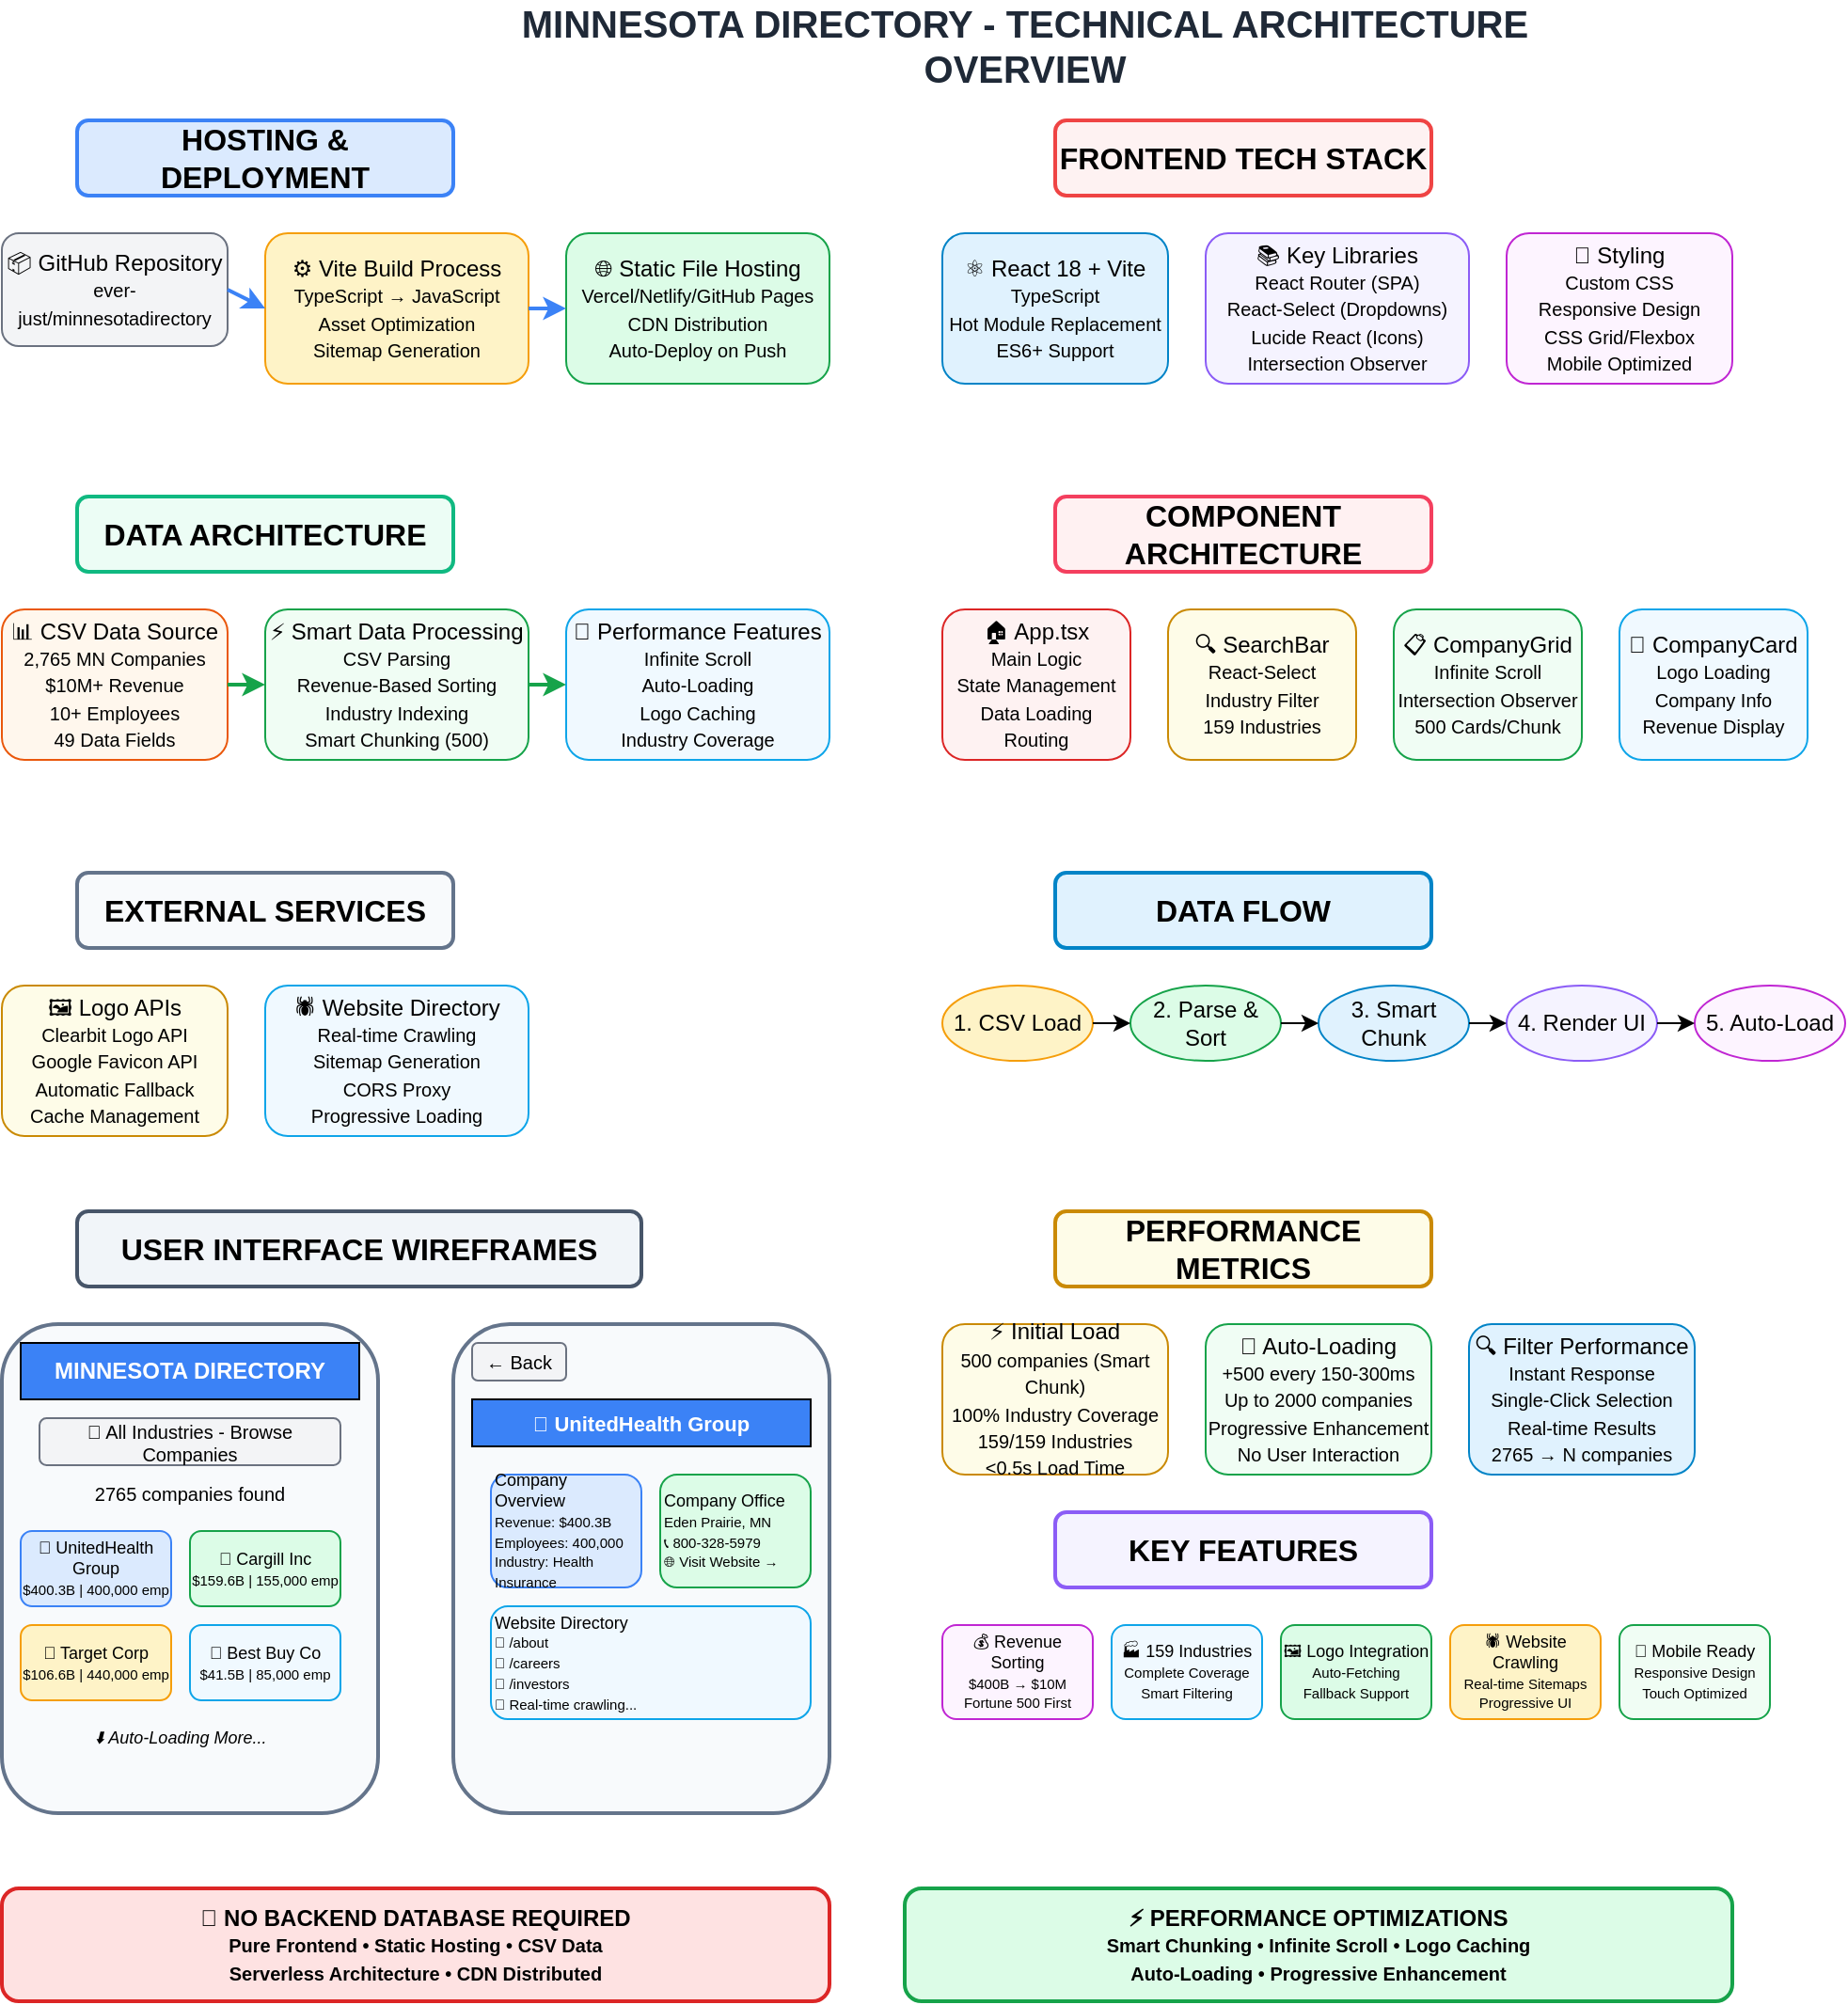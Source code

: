 <?xml version="1.0" encoding="UTF-8"?>
<mxfile>
    <diagram id="C5RBs43oDa-KdzZeNtuy" name="Tech Architecture">
        <mxGraphModel dx="2074" dy="1196" grid="1" gridSize="10" guides="1" tooltips="1" connect="1" arrows="1" fold="1" page="1" pageScale="1" pageWidth="1169" pageHeight="827" math="0" shadow="0">
            <root>
                <mxCell id="WIyWlLk6GJQsqaUBKTNV-0"/>
                <mxCell id="WIyWlLk6GJQsqaUBKTNV-1" parent="WIyWlLk6GJQsqaUBKTNV-0"/>
                
                <!-- Title -->
                <mxCell id="title-1" value="MINNESOTA DIRECTORY - TECHNICAL ARCHITECTURE OVERVIEW" style="text;html=1;strokeColor=none;fillColor=none;align=center;verticalAlign=middle;whiteSpace=wrap;rounded=0;fontSize=20;fontStyle=1;fontColor=#1f2937;" vertex="1" parent="WIyWlLk6GJQsqaUBKTNV-1">
                    <mxGeometry x="284" y="20" width="600" height="40" as="geometry"/>
                </mxCell>

                <!-- HOSTING & DEPLOYMENT SECTION -->
                <mxCell id="hosting-section" value="HOSTING &amp; DEPLOYMENT" style="rounded=1;whiteSpace=wrap;html=1;fontSize=16;fontStyle=1;fillColor=#dbeafe;strokeColor=#3b82f6;strokeWidth=2;" vertex="1" parent="WIyWlLk6GJQsqaUBKTNV-1">
                    <mxGeometry x="80" y="80" width="200" height="40" as="geometry"/>
                </mxCell>

                <!-- Git Repository -->
                <mxCell id="git-repo" value="📦 GitHub Repository&lt;br/&gt;&lt;small&gt;ever-just/minnesotadirectory&lt;/small&gt;" style="rounded=1;whiteSpace=wrap;html=1;fillColor=#f3f4f6;strokeColor=#6b7280;strokeWidth=1;" vertex="1" parent="WIyWlLk6GJQsqaUBKTNV-1">
                    <mxGeometry x="40" y="140" width="120" height="60" as="geometry"/>
                </mxCell>

                <!-- Build Process -->
                <mxCell id="build-process" value="⚙️ Vite Build Process&lt;br/&gt;&lt;small&gt;TypeScript → JavaScript&lt;br/&gt;Asset Optimization&lt;br/&gt;Sitemap Generation&lt;/small&gt;" style="rounded=1;whiteSpace=wrap;html=1;fillColor=#fef3c7;strokeColor=#f59e0b;strokeWidth=1;" vertex="1" parent="WIyWlLk6GJQsqaUBKTNV-1">
                    <mxGeometry x="180" y="140" width="140" height="80" as="geometry"/>
                </mxCell>

                <!-- Static Hosting -->
                <mxCell id="static-hosting" value="🌐 Static File Hosting&lt;br/&gt;&lt;small&gt;Vercel/Netlify/GitHub Pages&lt;br/&gt;CDN Distribution&lt;br/&gt;Auto-Deploy on Push&lt;/small&gt;" style="rounded=1;whiteSpace=wrap;html=1;fillColor=#dcfce7;strokeColor=#16a34a;strokeWidth=1;" vertex="1" parent="WIyWlLk6GJQsqaUBKTNV-1">
                    <mxGeometry x="340" y="140" width="140" height="80" as="geometry"/>
                </mxCell>

                <!-- FRONTEND TECH STACK -->
                <mxCell id="frontend-section" value="FRONTEND TECH STACK" style="rounded=1;whiteSpace=wrap;html=1;fontSize=16;fontStyle=1;fillColor=#fef2f2;strokeColor=#ef4444;strokeWidth=2;" vertex="1" parent="WIyWlLk6GJQsqaUBKTNV-1">
                    <mxGeometry x="600" y="80" width="200" height="40" as="geometry"/>
                </mxCell>

                <!-- React/Vite -->
                <mxCell id="react-vite" value="⚛️ React 18 + Vite&lt;br/&gt;&lt;small&gt;TypeScript&lt;br/&gt;Hot Module Replacement&lt;br/&gt;ES6+ Support&lt;/small&gt;" style="rounded=1;whiteSpace=wrap;html=1;fillColor=#e0f2fe;strokeColor=#0284c7;strokeWidth=1;" vertex="1" parent="WIyWlLk6GJQsqaUBKTNV-1">
                    <mxGeometry x="540" y="140" width="120" height="80" as="geometry"/>
                </mxCell>

                <!-- Libraries -->
                <mxCell id="libraries" value="📚 Key Libraries&lt;br/&gt;&lt;small&gt;React Router (SPA)&lt;br/&gt;React-Select (Dropdowns)&lt;br/&gt;Lucide React (Icons)&lt;br/&gt;Intersection Observer&lt;/small&gt;" style="rounded=1;whiteSpace=wrap;html=1;fillColor=#f5f3ff;strokeColor=#8b5cf6;strokeWidth=1;" vertex="1" parent="WIyWlLk6GJQsqaUBKTNV-1">
                    <mxGeometry x="680" y="140" width="140" height="80" as="geometry"/>
                </mxCell>

                <!-- Styling -->
                <mxCell id="styling" value="🎨 Styling&lt;br/&gt;&lt;small&gt;Custom CSS&lt;br/&gt;Responsive Design&lt;br/&gt;CSS Grid/Flexbox&lt;br/&gt;Mobile Optimized&lt;/small&gt;" style="rounded=1;whiteSpace=wrap;html=1;fillColor=#fdf4ff;strokeColor=#c026d3;strokeWidth=1;" vertex="1" parent="WIyWlLk6GJQsqaUBKTNV-1">
                    <mxGeometry x="840" y="140" width="120" height="80" as="geometry"/>
                </mxCell>

                <!-- DATA ARCHITECTURE -->
                <mxCell id="data-section" value="DATA ARCHITECTURE" style="rounded=1;whiteSpace=wrap;html=1;fontSize=16;fontStyle=1;fillColor=#ecfdf5;strokeColor=#10b981;strokeWidth=2;" vertex="1" parent="WIyWlLk6GJQsqaUBKTNV-1">
                    <mxGeometry x="80" y="280" width="200" height="40" as="geometry"/>
                </mxCell>

                <!-- CSV Data Source -->
                <mxCell id="csv-data" value="📊 CSV Data Source&lt;br/&gt;&lt;small&gt;2,765 MN Companies&lt;br/&gt;$10M+ Revenue&lt;br/&gt;10+ Employees&lt;br/&gt;49 Data Fields&lt;/small&gt;" style="rounded=1;whiteSpace=wrap;html=1;fillColor=#fff7ed;strokeColor=#ea580c;strokeWidth=1;" vertex="1" parent="WIyWlLk6GJQsqaUBKTNV-1">
                    <mxGeometry x="40" y="340" width="120" height="80" as="geometry"/>
                </mxCell>

                <!-- Data Processing -->
                <mxCell id="data-processing" value="⚡ Smart Data Processing&lt;br/&gt;&lt;small&gt;CSV Parsing&lt;br/&gt;Revenue-Based Sorting&lt;br/&gt;Industry Indexing&lt;br/&gt;Smart Chunking (500)&lt;/small&gt;" style="rounded=1;whiteSpace=wrap;html=1;fillColor=#f0fdf4;strokeColor=#16a34a;strokeWidth=1;" vertex="1" parent="WIyWlLk6GJQsqaUBKTNV-1">
                    <mxGeometry x="180" y="340" width="140" height="80" as="geometry"/>
                </mxCell>

                <!-- Performance Features -->
                <mxCell id="performance" value="🚀 Performance Features&lt;br/&gt;&lt;small&gt;Infinite Scroll&lt;br/&gt;Auto-Loading&lt;br/&gt;Logo Caching&lt;br/&gt;Industry Coverage&lt;/small&gt;" style="rounded=1;whiteSpace=wrap;html=1;fillColor=#f0f9ff;strokeColor=#0ea5e9;strokeWidth=1;" vertex="1" parent="WIyWlLk6GJQsqaUBKTNV-1">
                    <mxGeometry x="340" y="340" width="140" height="80" as="geometry"/>
                </mxCell>

                <!-- COMPONENT ARCHITECTURE -->
                <mxCell id="component-section" value="COMPONENT ARCHITECTURE" style="rounded=1;whiteSpace=wrap;html=1;fontSize=16;fontStyle=1;fillColor=#fff1f2;strokeColor=#f43f5e;strokeWidth=2;" vertex="1" parent="WIyWlLk6GJQsqaUBKTNV-1">
                    <mxGeometry x="600" y="280" width="200" height="40" as="geometry"/>
                </mxCell>

                <!-- App.tsx -->
                <mxCell id="app-component" value="🏠 App.tsx&lt;br/&gt;&lt;small&gt;Main Logic&lt;br/&gt;State Management&lt;br/&gt;Data Loading&lt;br/&gt;Routing&lt;/small&gt;" style="rounded=1;whiteSpace=wrap;html=1;fillColor=#fef2f2;strokeColor=#dc2626;strokeWidth=1;" vertex="1" parent="WIyWlLk6GJQsqaUBKTNV-1">
                    <mxGeometry x="540" y="340" width="100" height="80" as="geometry"/>
                </mxCell>

                <!-- SearchBar -->
                <mxCell id="searchbar-component" value="🔍 SearchBar&lt;br/&gt;&lt;small&gt;React-Select&lt;br/&gt;Industry Filter&lt;br/&gt;159 Industries&lt;/small&gt;" style="rounded=1;whiteSpace=wrap;html=1;fillColor=#fefce8;strokeColor=#ca8a04;strokeWidth=1;" vertex="1" parent="WIyWlLk6GJQsqaUBKTNV-1">
                    <mxGeometry x="660" y="340" width="100" height="80" as="geometry"/>
                </mxCell>

                <!-- CompanyGrid -->
                <mxCell id="grid-component" value="📋 CompanyGrid&lt;br/&gt;&lt;small&gt;Infinite Scroll&lt;br/&gt;Intersection Observer&lt;br/&gt;500 Cards/Chunk&lt;/small&gt;" style="rounded=1;whiteSpace=wrap;html=1;fillColor=#f0fdf4;strokeColor=#16a34a;strokeWidth=1;" vertex="1" parent="WIyWlLk6GJQsqaUBKTNV-1">
                    <mxGeometry x="780" y="340" width="100" height="80" as="geometry"/>
                </mxCell>

                <!-- CompanyCard -->
                <mxCell id="card-component" value="🏢 CompanyCard&lt;br/&gt;&lt;small&gt;Logo Loading&lt;br/&gt;Company Info&lt;br/&gt;Revenue Display&lt;/small&gt;" style="rounded=1;whiteSpace=wrap;html=1;fillColor=#f0f9ff;strokeColor=#0ea5e9;strokeWidth=1;" vertex="1" parent="WIyWlLk6GJQsqaUBKTNV-1">
                    <mxGeometry x="900" y="340" width="100" height="80" as="geometry"/>
                </mxCell>

                <!-- EXTERNAL SERVICES -->
                <mxCell id="external-section" value="EXTERNAL SERVICES" style="rounded=1;whiteSpace=wrap;html=1;fontSize=16;fontStyle=1;fillColor=#f8fafc;strokeColor=#64748b;strokeWidth=2;" vertex="1" parent="WIyWlLk6GJQsqaUBKTNV-1">
                    <mxGeometry x="80" y="480" width="200" height="40" as="geometry"/>
                </mxCell>

                <!-- Logo Services -->
                <mxCell id="logo-services" value="🖼️ Logo APIs&lt;br/&gt;&lt;small&gt;Clearbit Logo API&lt;br/&gt;Google Favicon API&lt;br/&gt;Automatic Fallback&lt;br/&gt;Cache Management&lt;/small&gt;" style="rounded=1;whiteSpace=wrap;html=1;fillColor=#fefce8;strokeColor=#ca8a04;strokeWidth=1;" vertex="1" parent="WIyWlLk6GJQsqaUBKTNV-1">
                    <mxGeometry x="40" y="540" width="120" height="80" as="geometry"/>
                </mxCell>

                <!-- Website Crawling -->
                <mxCell id="website-crawling" value="🕷️ Website Directory&lt;br/&gt;&lt;small&gt;Real-time Crawling&lt;br/&gt;Sitemap Generation&lt;br/&gt;CORS Proxy&lt;br/&gt;Progressive Loading&lt;/small&gt;" style="rounded=1;whiteSpace=wrap;html=1;fillColor=#f0f9ff;strokeColor=#0ea5e9;strokeWidth=1;" vertex="1" parent="WIyWlLk6GJQsqaUBKTNV-1">
                    <mxGeometry x="180" y="540" width="140" height="80" as="geometry"/>
                </mxCell>

                <!-- DATA FLOW DIAGRAM -->
                <mxCell id="dataflow-section" value="DATA FLOW" style="rounded=1;whiteSpace=wrap;html=1;fontSize=16;fontStyle=1;fillColor=#e0f2fe;strokeColor=#0284c7;strokeWidth=2;" vertex="1" parent="WIyWlLk6GJQsqaUBKTNV-1">
                    <mxGeometry x="600" y="480" width="200" height="40" as="geometry"/>
                </mxCell>

                <!-- Flow Steps -->
                <mxCell id="flow-1" value="1. CSV Load" style="ellipse;whiteSpace=wrap;html=1;fillColor=#fef3c7;strokeColor=#f59e0b;" vertex="1" parent="WIyWlLk6GJQsqaUBKTNV-1">
                    <mxGeometry x="540" y="540" width="80" height="40" as="geometry"/>
                </mxCell>

                <mxCell id="flow-2" value="2. Parse &amp; Sort" style="ellipse;whiteSpace=wrap;html=1;fillColor=#dcfce7;strokeColor=#16a34a;" vertex="1" parent="WIyWlLk6GJQsqaUBKTNV-1">
                    <mxGeometry x="640" y="540" width="80" height="40" as="geometry"/>
                </mxCell>

                <mxCell id="flow-3" value="3. Smart Chunk" style="ellipse;whiteSpace=wrap;html=1;fillColor=#e0f2fe;strokeColor=#0284c7;" vertex="1" parent="WIyWlLk6GJQsqaUBKTNV-1">
                    <mxGeometry x="740" y="540" width="80" height="40" as="geometry"/>
                </mxCell>

                <mxCell id="flow-4" value="4. Render UI" style="ellipse;whiteSpace=wrap;html=1;fillColor=#f5f3ff;strokeColor=#8b5cf6;" vertex="1" parent="WIyWlLk6GJQsqaUBKTNV-1">
                    <mxGeometry x="840" y="540" width="80" height="40" as="geometry"/>
                </mxCell>

                <mxCell id="flow-5" value="5. Auto-Load" style="ellipse;whiteSpace=wrap;html=1;fillColor=#fdf4ff;strokeColor=#c026d3;" vertex="1" parent="WIyWlLk6GJQsqaUBKTNV-1">
                    <mxGeometry x="940" y="540" width="80" height="40" as="geometry"/>
                </mxCell>

                <!-- Arrows for data flow -->
                <mxCell id="arrow-1" value="" style="endArrow=classic;html=1;rounded=0;exitX=1;exitY=0.5;entryX=0;entryY=0.5;" edge="1" parent="WIyWlLk6GJQsqaUBKTNV-1" source="flow-1" target="flow-2">
                    <mxGeometry width="50" height="50" relative="1" as="geometry">
                        <mxPoint x="660" y="600" as="sourcePoint"/>
                        <mxPoint x="710" y="550" as="targetPoint"/>
                    </mxGeometry>
                </mxCell>

                <mxCell id="arrow-2" value="" style="endArrow=classic;html=1;rounded=0;exitX=1;exitY=0.5;entryX=0;entryY=0.5;" edge="1" parent="WIyWlLk6GJQsqaUBKTNV-1" source="flow-2" target="flow-3">
                    <mxGeometry width="50" height="50" relative="1" as="geometry">
                        <mxPoint x="630" y="570" as="sourcePoint"/>
                        <mxPoint x="650" y="570" as="targetPoint"/>
                    </mxGeometry>
                </mxCell>

                <mxCell id="arrow-3" value="" style="endArrow=classic;html=1;rounded=0;exitX=1;exitY=0.5;entryX=0;entryY=0.5;" edge="1" parent="WIyWlLk6GJQsqaUBKTNV-1" source="flow-3" target="flow-4">
                    <mxGeometry width="50" height="50" relative="1" as="geometry">
                        <mxPoint x="730" y="570" as="sourcePoint"/>
                        <mxPoint x="750" y="570" as="targetPoint"/>
                    </mxGeometry>
                </mxCell>

                <mxCell id="arrow-4" value="" style="endArrow=classic;html=1;rounded=0;exitX=1;exitY=0.5;entryX=0;entryY=0.5;" edge="1" parent="WIyWlLk6GJQsqaUBKTNV-1" source="flow-4" target="flow-5">
                    <mxGeometry width="50" height="50" relative="1" as="geometry">
                        <mxPoint x="830" y="570" as="sourcePoint"/>
                        <mxPoint x="850" y="570" as="targetPoint"/>
                    </mxGeometry>
                </mxCell>

                <!-- WIREFRAME SECTION -->
                <mxCell id="wireframe-section" value="USER INTERFACE WIREFRAMES" style="rounded=1;whiteSpace=wrap;html=1;fontSize=16;fontStyle=1;fillColor=#f1f5f9;strokeColor=#475569;strokeWidth=2;" vertex="1" parent="WIyWlLk6GJQsqaUBKTNV-1">
                    <mxGeometry x="80" y="660" width="300" height="40" as="geometry"/>
                </mxCell>

                <!-- Home Page Wireframe -->
                <mxCell id="home-wireframe" value="" style="rounded=1;whiteSpace=wrap;html=1;fillColor=#f8fafc;strokeColor=#64748b;strokeWidth=2;" vertex="1" parent="WIyWlLk6GJQsqaUBKTNV-1">
                    <mxGeometry x="40" y="720" width="200" height="260" as="geometry"/>
                </mxCell>

                <mxCell id="home-header" value="MINNESOTA DIRECTORY" style="rounded=0;whiteSpace=wrap;html=1;fillColor=#3b82f6;fontColor=white;fontSize=12;fontStyle=1;" vertex="1" parent="WIyWlLk6GJQsqaUBKTNV-1">
                    <mxGeometry x="50" y="730" width="180" height="30" as="geometry"/>
                </mxCell>

                <mxCell id="home-search" value="🔽 All Industries - Browse Companies" style="rounded=1;whiteSpace=wrap;html=1;fillColor=#f3f4f6;strokeColor=#6b7280;fontSize=10;" vertex="1" parent="WIyWlLk6GJQsqaUBKTNV-1">
                    <mxGeometry x="60" y="770" width="160" height="25" as="geometry"/>
                </mxCell>

                <mxCell id="home-count" value="2765 companies found" style="text;html=1;strokeColor=none;fillColor=none;align=center;verticalAlign=middle;whiteSpace=wrap;fontSize=10;" vertex="1" parent="WIyWlLk6GJQsqaUBKTNV-1">
                    <mxGeometry x="60" y="800" width="160" height="20" as="geometry"/>
                </mxCell>

                <!-- Company Cards -->
                <mxCell id="card-1" value="🏢 UnitedHealth Group&lt;br/&gt;&lt;small&gt;$400.3B | 400,000 emp&lt;/small&gt;" style="rounded=1;whiteSpace=wrap;html=1;fillColor=#dbeafe;strokeColor=#3b82f6;fontSize=9;" vertex="1" parent="WIyWlLk6GJQsqaUBKTNV-1">
                    <mxGeometry x="50" y="830" width="80" height="40" as="geometry"/>
                </mxCell>

                <mxCell id="card-2" value="🏢 Cargill Inc&lt;br/&gt;&lt;small&gt;$159.6B | 155,000 emp&lt;/small&gt;" style="rounded=1;whiteSpace=wrap;html=1;fillColor=#dcfce7;strokeColor=#16a34a;fontSize=9;" vertex="1" parent="WIyWlLk6GJQsqaUBKTNV-1">
                    <mxGeometry x="140" y="830" width="80" height="40" as="geometry"/>
                </mxCell>

                <mxCell id="card-3" value="🏢 Target Corp&lt;br/&gt;&lt;small&gt;$106.6B | 440,000 emp&lt;/small&gt;" style="rounded=1;whiteSpace=wrap;html=1;fillColor=#fef3c7;strokeColor=#f59e0b;fontSize=9;" vertex="1" parent="WIyWlLk6GJQsqaUBKTNV-1">
                    <mxGeometry x="50" y="880" width="80" height="40" as="geometry"/>
                </mxCell>

                <mxCell id="card-4" value="🏢 Best Buy Co&lt;br/&gt;&lt;small&gt;$41.5B | 85,000 emp&lt;/small&gt;" style="rounded=1;whiteSpace=wrap;html=1;fillColor=#f0f9ff;strokeColor=#0ea5e9;fontSize=9;" vertex="1" parent="WIyWlLk6GJQsqaUBKTNV-1">
                    <mxGeometry x="140" y="880" width="80" height="40" as="geometry"/>
                </mxCell>

                <mxCell id="infinite-indicator" value="⬇️ Auto-Loading More..." style="text;html=1;strokeColor=none;fillColor=none;align=center;verticalAlign=middle;whiteSpace=wrap;fontSize=9;fontStyle=2;" vertex="1" parent="WIyWlLk6GJQsqaUBKTNV-1">
                    <mxGeometry x="50" y="930" width="170" height="20" as="geometry"/>
                </mxCell>

                <!-- Detail Page Wireframe -->
                <mxCell id="detail-wireframe" value="" style="rounded=1;whiteSpace=wrap;html=1;fillColor=#f8fafc;strokeColor=#64748b;strokeWidth=2;" vertex="1" parent="WIyWlLk6GJQsqaUBKTNV-1">
                    <mxGeometry x="280" y="720" width="200" height="260" as="geometry"/>
                </mxCell>

                <mxCell id="detail-back" value="← Back" style="rounded=1;whiteSpace=wrap;html=1;fillColor=#f3f4f6;strokeColor=#6b7280;fontSize=10;" vertex="1" parent="WIyWlLk6GJQsqaUBKTNV-1">
                    <mxGeometry x="290" y="730" width="50" height="20" as="geometry"/>
                </mxCell>

                <mxCell id="detail-header" value="🏢 UnitedHealth Group" style="rounded=0;whiteSpace=wrap;html=1;fillColor=#3b82f6;fontColor=white;fontSize=11;fontStyle=1;" vertex="1" parent="WIyWlLk6GJQsqaUBKTNV-1">
                    <mxGeometry x="290" y="760" width="180" height="25" as="geometry"/>
                </mxCell>

                <mxCell id="detail-info" value="Company Overview&lt;br/&gt;&lt;small&gt;Revenue: $400.3B&lt;br/&gt;Employees: 400,000&lt;br/&gt;Industry: Health Insurance&lt;/small&gt;" style="rounded=1;whiteSpace=wrap;html=1;fillColor=#dbeafe;strokeColor=#3b82f6;fontSize=9;align=left;" vertex="1" parent="WIyWlLk6GJQsqaUBKTNV-1">
                    <mxGeometry x="300" y="800" width="80" height="60" as="geometry"/>
                </mxCell>

                <mxCell id="detail-contact" value="Company Office&lt;br/&gt;&lt;small&gt;Eden Prairie, MN&lt;br/&gt;📞 800-328-5979&lt;br/&gt;🌐 Visit Website →&lt;/small&gt;" style="rounded=1;whiteSpace=wrap;html=1;fillColor=#dcfce7;strokeColor=#16a34a;fontSize=9;align=left;" vertex="1" parent="WIyWlLk6GJQsqaUBKTNV-1">
                    <mxGeometry x="390" y="800" width="80" height="60" as="geometry"/>
                </mxCell>

                <mxCell id="detail-directory" value="Website Directory&lt;br/&gt;&lt;small&gt;📁 /about&lt;br/&gt;📁 /careers&lt;br/&gt;📁 /investors&lt;br/&gt;🔄 Real-time crawling...&lt;/small&gt;" style="rounded=1;whiteSpace=wrap;html=1;fillColor=#f0f9ff;strokeColor=#0ea5e9;fontSize=9;align=left;" vertex="1" parent="WIyWlLk6GJQsqaUBKTNV-1">
                    <mxGeometry x="300" y="870" width="170" height="60" as="geometry"/>
                </mxCell>

                <!-- Performance Stats -->
                <mxCell id="perf-section" value="PERFORMANCE METRICS" style="rounded=1;whiteSpace=wrap;html=1;fontSize=16;fontStyle=1;fillColor=#fefce8;strokeColor=#ca8a04;strokeWidth=2;" vertex="1" parent="WIyWlLk6GJQsqaUBKTNV-1">
                    <mxGeometry x="600" y="660" width="200" height="40" as="geometry"/>
                </mxCell>

                <mxCell id="perf-stats" value="⚡ Initial Load&lt;br/&gt;&lt;small&gt;500 companies (Smart Chunk)&lt;br/&gt;100% Industry Coverage&lt;br/&gt;159/159 Industries&lt;br/&gt;&lt;0.5s Load Time&lt;/small&gt;" style="rounded=1;whiteSpace=wrap;html=1;fillColor=#fefce8;strokeColor=#ca8a04;strokeWidth=1;" vertex="1" parent="WIyWlLk6GJQsqaUBKTNV-1">
                    <mxGeometry x="540" y="720" width="120" height="80" as="geometry"/>
                </mxCell>

                <mxCell id="perf-auto" value="🔄 Auto-Loading&lt;br/&gt;&lt;small&gt;+500 every 150-300ms&lt;br/&gt;Up to 2000 companies&lt;br/&gt;Progressive Enhancement&lt;br/&gt;No User Interaction&lt;/small&gt;" style="rounded=1;whiteSpace=wrap;html=1;fillColor=#f0fdf4;strokeColor=#16a34a;strokeWidth=1;" vertex="1" parent="WIyWlLk6GJQsqaUBKTNV-1">
                    <mxGeometry x="680" y="720" width="120" height="80" as="geometry"/>
                </mxCell>

                <mxCell id="perf-filter" value="🔍 Filter Performance&lt;br/&gt;&lt;small&gt;Instant Response&lt;br/&gt;Single-Click Selection&lt;br/&gt;Real-time Results&lt;br/&gt;2765 → N companies&lt;/small&gt;" style="rounded=1;whiteSpace=wrap;html=1;fillColor=#e0f2fe;strokeColor=#0284c7;strokeWidth=1;" vertex="1" parent="WIyWlLk6GJQsqaUBKTNV-1">
                    <mxGeometry x="820" y="720" width="120" height="80" as="geometry"/>
                </mxCell>

                <!-- Key Features -->
                <mxCell id="features-section" value="KEY FEATURES" style="rounded=1;whiteSpace=wrap;html=1;fontSize=16;fontStyle=1;fillColor=#f5f3ff;strokeColor=#8b5cf6;strokeWidth=2;" vertex="1" parent="WIyWlLk6GJQsqaUBKTNV-1">
                    <mxGeometry x="600" y="820" width="200" height="40" as="geometry"/>
                </mxCell>

                <mxCell id="feature-1" value="💰 Revenue Sorting&lt;br/&gt;&lt;small&gt;$400B → $10M&lt;br/&gt;Fortune 500 First&lt;/small&gt;" style="rounded=1;whiteSpace=wrap;html=1;fillColor=#fdf4ff;strokeColor=#c026d3;fontSize=9;" vertex="1" parent="WIyWlLk6GJQsqaUBKTNV-1">
                    <mxGeometry x="540" y="880" width="80" height="50" as="geometry"/>
                </mxCell>

                <mxCell id="feature-2" value="🏭 159 Industries&lt;br/&gt;&lt;small&gt;Complete Coverage&lt;br/&gt;Smart Filtering&lt;/small&gt;" style="rounded=1;whiteSpace=wrap;html=1;fillColor=#f0f9ff;strokeColor=#0ea5e9;fontSize=9;" vertex="1" parent="WIyWlLk6GJQsqaUBKTNV-1">
                    <mxGeometry x="630" y="880" width="80" height="50" as="geometry"/>
                </mxCell>

                <mxCell id="feature-3" value="🖼️ Logo Integration&lt;br/&gt;&lt;small&gt;Auto-Fetching&lt;br/&gt;Fallback Support&lt;/small&gt;" style="rounded=1;whiteSpace=wrap;html=1;fillColor=#dcfce7;strokeColor=#16a34a;fontSize=9;" vertex="1" parent="WIyWlLk6GJQsqaUBKTNV-1">
                    <mxGeometry x="720" y="880" width="80" height="50" as="geometry"/>
                </mxCell>

                <mxCell id="feature-4" value="🕷️ Website Crawling&lt;br/&gt;&lt;small&gt;Real-time Sitemaps&lt;br/&gt;Progressive UI&lt;/small&gt;" style="rounded=1;whiteSpace=wrap;html=1;fillColor=#fef3c7;strokeColor=#f59e0b;fontSize=9;" vertex="1" parent="WIyWlLk6GJQsqaUBKTNV-1">
                    <mxGeometry x="810" y="880" width="80" height="50" as="geometry"/>
                </mxCell>

                <mxCell id="feature-5" value="📱 Mobile Ready&lt;br/>&lt;small&gt;Responsive Design&lt;br/&gt;Touch Optimized&lt;/small&gt;" style="rounded=1;whiteSpace=wrap;html=1;fillColor=#f0fdf4;strokeColor=#16a34a;fontSize=9;" vertex="1" parent="WIyWlLk6GJQsqaUBKTNV-1">
                    <mxGeometry x="900" y="880" width="80" height="50" as="geometry"/>
                </mxCell>

                <!-- Deployment Arrows -->
                <mxCell id="deploy-arrow-1" value="" style="endArrow=classic;html=1;rounded=0;exitX=1;exitY=0.5;entryX=0;entryY=0.5;strokeWidth=2;strokeColor=#3b82f6;" edge="1" parent="WIyWlLk6GJQsqaUBKTNV-1" source="git-repo" target="build-process">
                    <mxGeometry width="50" height="50" relative="1" as="geometry">
                        <mxPoint x="200" y="250" as="sourcePoint"/>
                        <mxPoint x="250" y="200" as="targetPoint"/>
                    </mxGeometry>
                </mxCell>

                <mxCell id="deploy-arrow-2" value="" style="endArrow=classic;html=1;rounded=0;exitX=1;exitY=0.5;entryX=0;entryY=0.5;strokeWidth=2;strokeColor=#3b82f6;" edge="1" parent="WIyWlLk6GJQsqaUBKTNV-1" source="build-process" target="static-hosting">
                    <mxGeometry width="50" height="50" relative="1" as="geometry">
                        <mxPoint x="170" y="180" as="sourcePoint"/>
                        <mxPoint x="190" y="180" as="targetPoint"/>
                    </mxGeometry>
                </mxCell>

                <!-- Data Processing Arrows -->
                <mxCell id="data-arrow-1" value="" style="endArrow=classic;html=1;rounded=0;exitX=1;exitY=0.5;entryX=0;entryY=0.5;strokeWidth=2;strokeColor=#16a34a;" edge="1" parent="WIyWlLk6GJQsqaUBKTNV-1" source="csv-data" target="data-processing">
                    <mxGeometry width="50" height="50" relative="1" as="geometry">
                        <mxPoint x="200" y="450" as="sourcePoint"/>
                        <mxPoint x="250" y="400" as="targetPoint"/>
                    </mxGeometry>
                </mxCell>

                <mxCell id="data-arrow-2" value="" style="endArrow=classic;html=1;rounded=0;exitX=1;exitY=0.5;entryX=0;entryY=0.5;strokeWidth=2;strokeColor=#16a34a;" edge="1" parent="WIyWlLk6GJQsqaUBKTNV-1" source="data-processing" target="performance">
                    <mxGeometry width="50" height="50" relative="1" as="geometry">
                        <mxPoint x="170" y="380" as="sourcePoint"/>
                        <mxPoint x="190" y="380" as="targetPoint"/>
                    </mxGeometry>
                </mxCell>

                <!-- Tech Stack Label -->
                <mxCell id="tech-note" value="🚫 NO BACKEND DATABASE REQUIRED&lt;br/&gt;&lt;small&gt;Pure Frontend • Static Hosting • CSV Data&lt;br/&gt;Serverless Architecture • CDN Distributed&lt;/small&gt;" style="rounded=1;whiteSpace=wrap;html=1;fillColor=#fee2e2;strokeColor=#dc2626;strokeWidth=2;fontSize=12;fontStyle=1;" vertex="1" parent="WIyWlLk6GJQsqaUBKTNV-1">
                    <mxGeometry x="40" y="1020" width="440" height="60" as="geometry"/>
                </mxCell>

                <!-- Performance Note -->
                <mxCell id="perf-note" value="⚡ PERFORMANCE OPTIMIZATIONS&lt;br/>&lt;small&gt;Smart Chunking • Infinite Scroll • Logo Caching&lt;br/&gt;Auto-Loading • Progressive Enhancement&lt;/small&gt;" style="rounded=1;whiteSpace=wrap;html=1;fillColor=#dcfce7;strokeColor=#16a34a;strokeWidth=2;fontSize=12;fontStyle=1;" vertex="1" parent="WIyWlLk6GJQsqaUBKTNV-1">
                    <mxGeometry x="520" y="1020" width="440" height="60" as="geometry"/>
                </mxCell>

            </root>
        </mxGraphModel>
    </diagram>
</mxfile>
